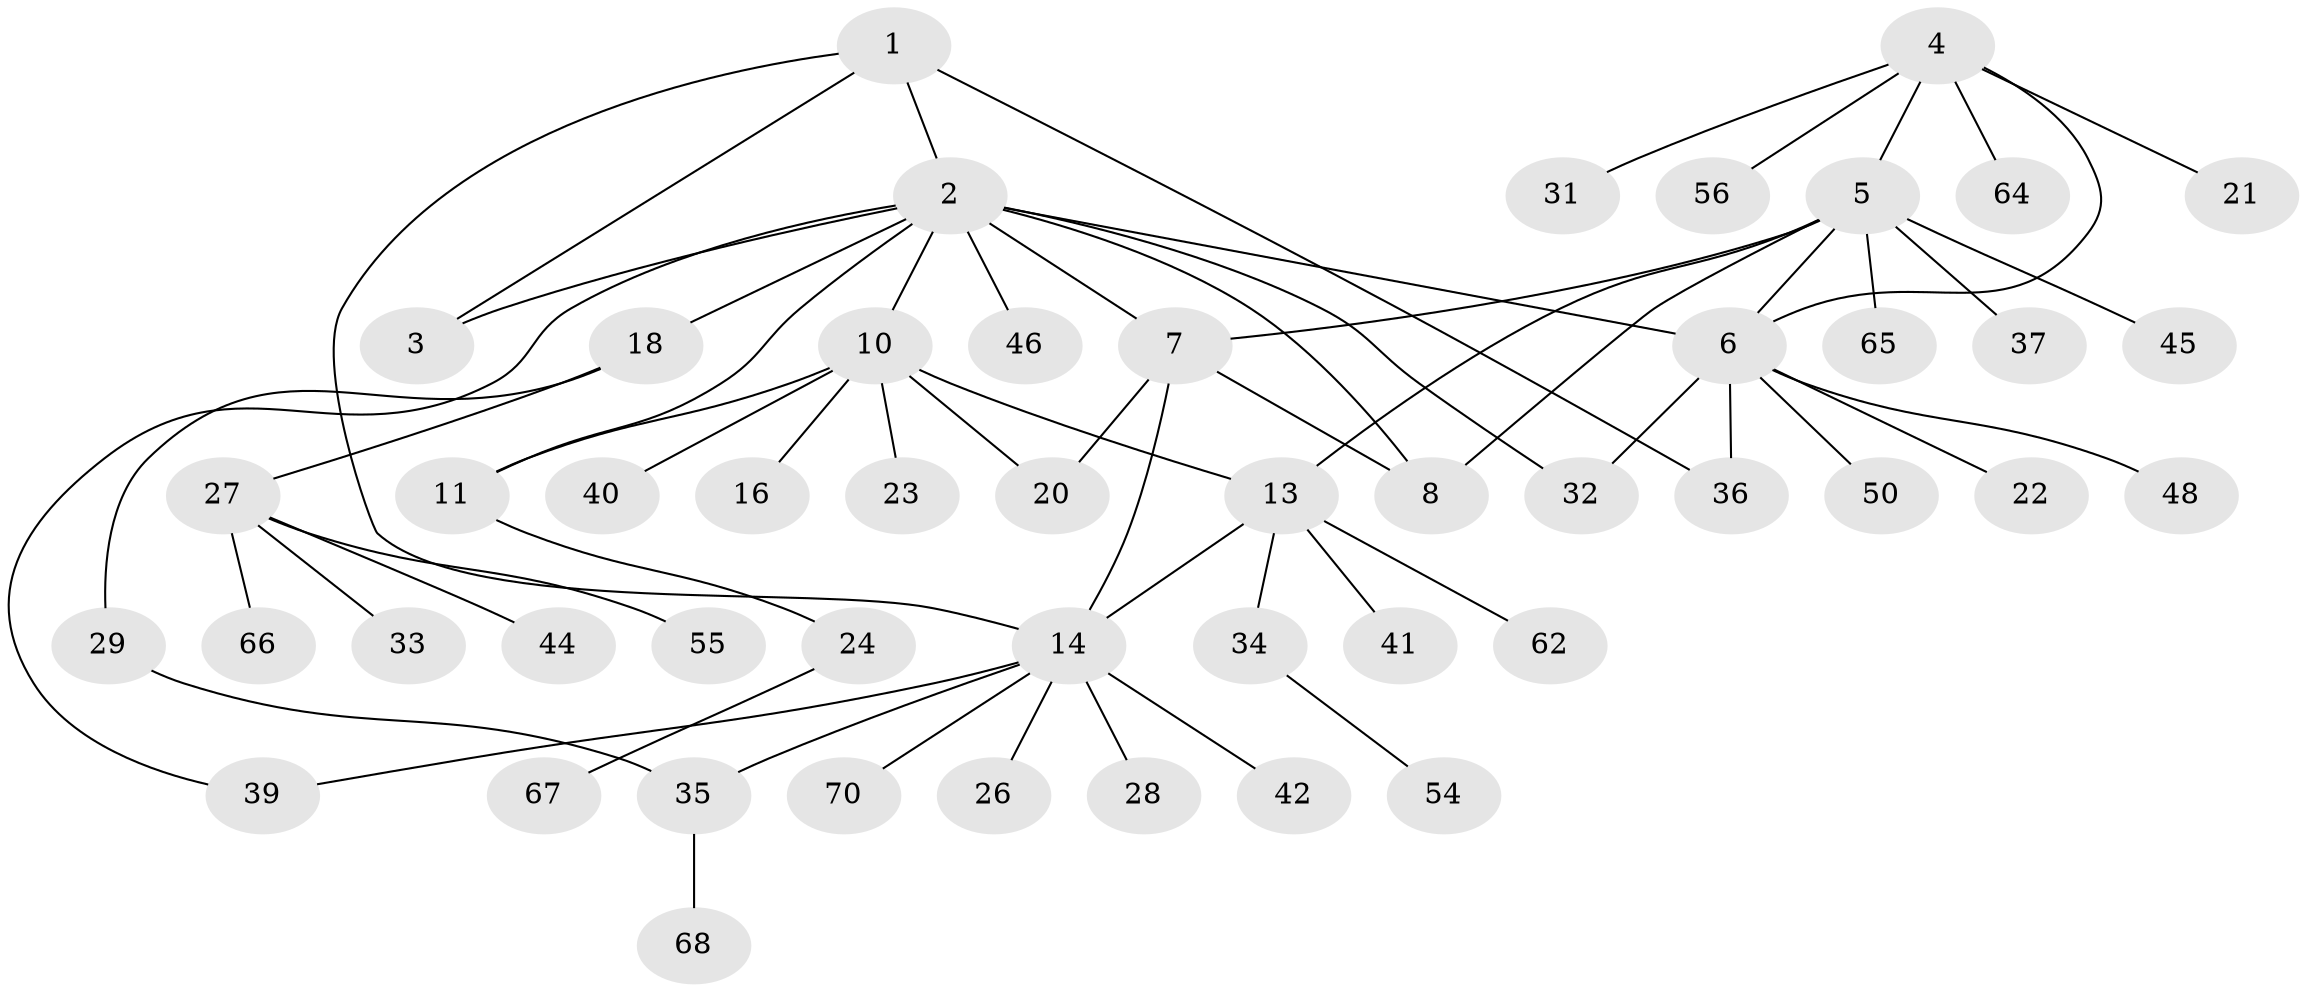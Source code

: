 // original degree distribution, {4: 0.07142857142857142, 9: 0.014285714285714285, 3: 0.05714285714285714, 7: 0.014285714285714285, 10: 0.014285714285714285, 5: 0.02857142857142857, 6: 0.05714285714285714, 8: 0.02857142857142857, 1: 0.5428571428571428, 2: 0.17142857142857143}
// Generated by graph-tools (version 1.1) at 2025/42/03/06/25 10:42:11]
// undirected, 49 vertices, 62 edges
graph export_dot {
graph [start="1"]
  node [color=gray90,style=filled];
  1;
  2 [super="+12"];
  3 [super="+53"];
  4 [super="+58"];
  5 [super="+9"];
  6 [super="+19"];
  7;
  8 [super="+17"];
  10 [super="+59"];
  11;
  13 [super="+47"];
  14 [super="+15"];
  16;
  18 [super="+30"];
  20 [super="+25"];
  21;
  22;
  23;
  24 [super="+57"];
  26 [super="+63"];
  27 [super="+38"];
  28 [super="+43"];
  29;
  31;
  32 [super="+51"];
  33;
  34 [super="+60"];
  35 [super="+52"];
  36 [super="+49"];
  37 [super="+69"];
  39;
  40 [super="+61"];
  41;
  42;
  44;
  45;
  46;
  48;
  50;
  54;
  55;
  56;
  62;
  64;
  65;
  66;
  67;
  68;
  70;
  1 -- 2;
  1 -- 3;
  1 -- 14;
  1 -- 36;
  2 -- 3;
  2 -- 6 [weight=2];
  2 -- 8;
  2 -- 18;
  2 -- 32;
  2 -- 39;
  2 -- 46;
  2 -- 7;
  2 -- 10;
  2 -- 11;
  4 -- 5;
  4 -- 6;
  4 -- 21;
  4 -- 31;
  4 -- 56;
  4 -- 64;
  5 -- 6;
  5 -- 13;
  5 -- 65;
  5 -- 37;
  5 -- 7;
  5 -- 8;
  5 -- 45;
  6 -- 22;
  6 -- 36;
  6 -- 48;
  6 -- 50;
  6 -- 32;
  7 -- 8;
  7 -- 14;
  7 -- 20;
  10 -- 11;
  10 -- 13;
  10 -- 16;
  10 -- 20;
  10 -- 23;
  10 -- 40;
  11 -- 24;
  13 -- 14 [weight=2];
  13 -- 34;
  13 -- 41;
  13 -- 62;
  14 -- 26;
  14 -- 28;
  14 -- 70;
  14 -- 35;
  14 -- 39;
  14 -- 42;
  18 -- 27;
  18 -- 29;
  24 -- 67;
  27 -- 33;
  27 -- 44;
  27 -- 55;
  27 -- 66;
  29 -- 35;
  34 -- 54;
  35 -- 68;
}
